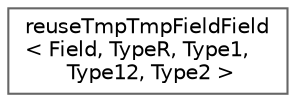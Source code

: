 digraph "Graphical Class Hierarchy"
{
 // LATEX_PDF_SIZE
  bgcolor="transparent";
  edge [fontname=Helvetica,fontsize=10,labelfontname=Helvetica,labelfontsize=10];
  node [fontname=Helvetica,fontsize=10,shape=box,height=0.2,width=0.4];
  rankdir="LR";
  Node0 [id="Node000000",label="reuseTmpTmpFieldField\l\< Field, TypeR, Type1,\l Type12, Type2 \>",height=0.2,width=0.4,color="grey40", fillcolor="white", style="filled",URL="$structFoam_1_1reuseTmpTmpFieldField.html",tooltip=" "];
}
